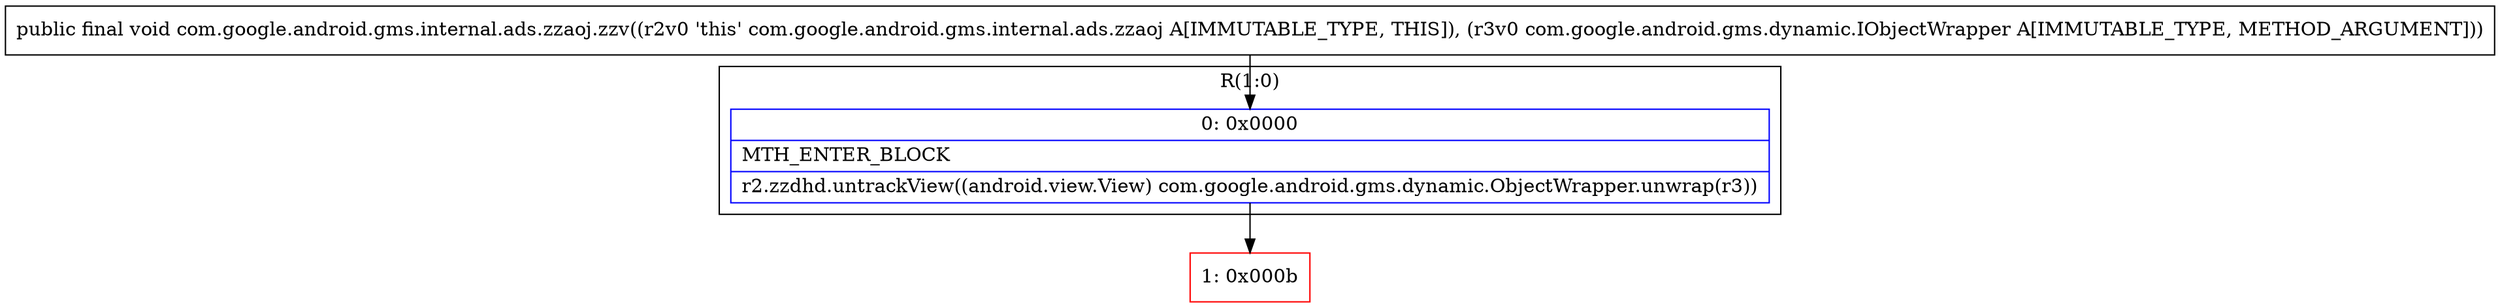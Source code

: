 digraph "CFG forcom.google.android.gms.internal.ads.zzaoj.zzv(Lcom\/google\/android\/gms\/dynamic\/IObjectWrapper;)V" {
subgraph cluster_Region_1364009466 {
label = "R(1:0)";
node [shape=record,color=blue];
Node_0 [shape=record,label="{0\:\ 0x0000|MTH_ENTER_BLOCK\l|r2.zzdhd.untrackView((android.view.View) com.google.android.gms.dynamic.ObjectWrapper.unwrap(r3))\l}"];
}
Node_1 [shape=record,color=red,label="{1\:\ 0x000b}"];
MethodNode[shape=record,label="{public final void com.google.android.gms.internal.ads.zzaoj.zzv((r2v0 'this' com.google.android.gms.internal.ads.zzaoj A[IMMUTABLE_TYPE, THIS]), (r3v0 com.google.android.gms.dynamic.IObjectWrapper A[IMMUTABLE_TYPE, METHOD_ARGUMENT])) }"];
MethodNode -> Node_0;
Node_0 -> Node_1;
}

